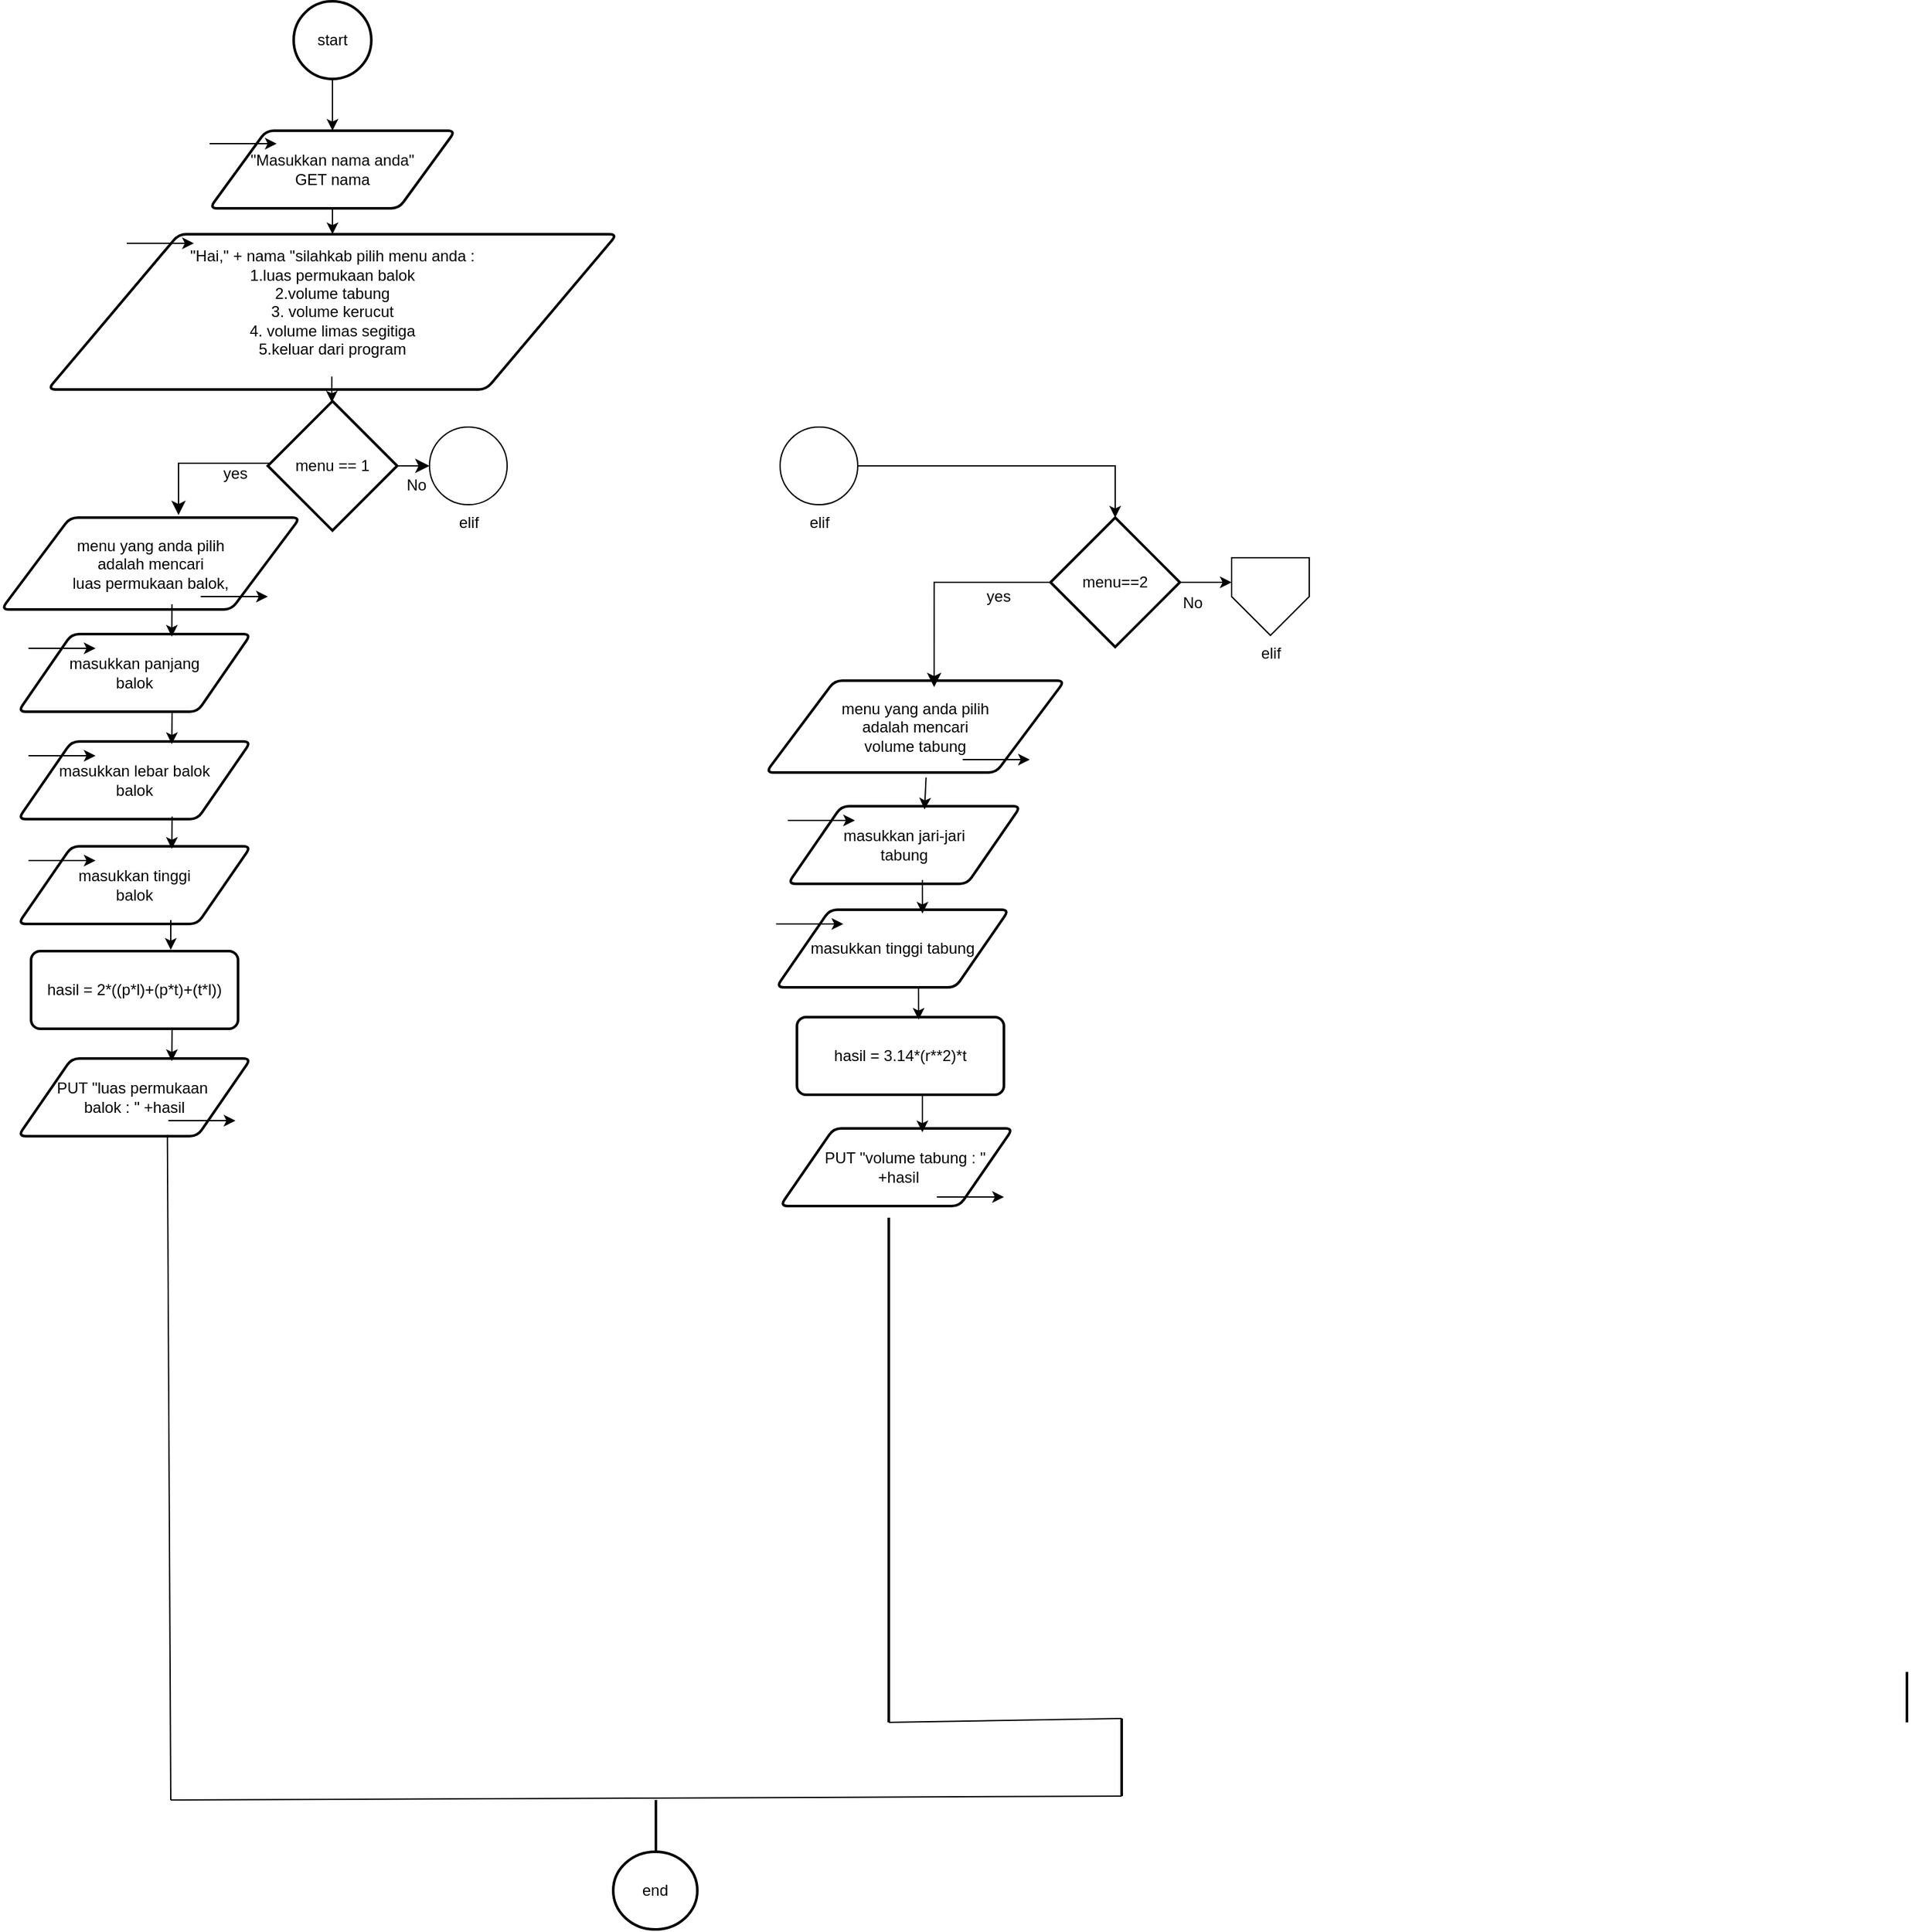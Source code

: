 <mxfile version="24.7.16" pages="2">
  <diagram name="Page-1" id="V1o6ivSNrm0LhrXJSfMZ">
    <mxGraphModel dx="2489" dy="1040" grid="1" gridSize="10" guides="1" tooltips="1" connect="1" arrows="1" fold="1" page="1" pageScale="1" pageWidth="850" pageHeight="1100" math="0" shadow="0">
      <root>
        <mxCell id="0" />
        <mxCell id="1" parent="0" />
        <mxCell id="NSz3_Lpbzj1N6M_dwc__-1" value="&quot;Masukkan nama anda&quot;&lt;div&gt;GET nama&lt;/div&gt;" style="shape=parallelogram;html=1;strokeWidth=2;perimeter=parallelogramPerimeter;whiteSpace=wrap;rounded=1;arcSize=12;size=0.23;" parent="1" vertex="1">
          <mxGeometry x="340" y="190" width="190" height="60" as="geometry" />
        </mxCell>
        <mxCell id="NSz3_Lpbzj1N6M_dwc__-3" value="start" style="strokeWidth=2;html=1;shape=mxgraph.flowchart.start_2;whiteSpace=wrap;" parent="1" vertex="1">
          <mxGeometry x="405" y="90" width="60" height="60" as="geometry" />
        </mxCell>
        <mxCell id="NSz3_Lpbzj1N6M_dwc__-5" value="" style="endArrow=classic;html=1;rounded=0;exitX=0.5;exitY=1;exitDx=0;exitDy=0;exitPerimeter=0;" parent="1" source="NSz3_Lpbzj1N6M_dwc__-3" target="NSz3_Lpbzj1N6M_dwc__-1" edge="1">
          <mxGeometry width="50" height="50" relative="1" as="geometry">
            <mxPoint x="360" y="260" as="sourcePoint" />
            <mxPoint x="410" y="210" as="targetPoint" />
          </mxGeometry>
        </mxCell>
        <mxCell id="NSz3_Lpbzj1N6M_dwc__-7" value="&quot;Hai,&quot; + nama &quot;silahkab pilih menu anda :&lt;div&gt;1.luas permukaan balok&lt;/div&gt;&lt;div&gt;2.volume tabung&lt;/div&gt;&lt;div&gt;3. volume kerucut&lt;/div&gt;&lt;div&gt;4. volume limas segitiga&lt;/div&gt;&lt;div&gt;5.keluar dari program&lt;br&gt;&lt;div&gt;&lt;br&gt;&lt;/div&gt;&lt;/div&gt;" style="shape=parallelogram;html=1;strokeWidth=2;perimeter=parallelogramPerimeter;whiteSpace=wrap;rounded=1;arcSize=12;size=0.23;" parent="1" vertex="1">
          <mxGeometry x="215" y="270" width="440" height="120" as="geometry" />
        </mxCell>
        <mxCell id="NSz3_Lpbzj1N6M_dwc__-8" value="" style="endArrow=classic;html=1;rounded=0;exitX=0.5;exitY=1;exitDx=0;exitDy=0;" parent="1" source="NSz3_Lpbzj1N6M_dwc__-1" target="NSz3_Lpbzj1N6M_dwc__-7" edge="1">
          <mxGeometry width="50" height="50" relative="1" as="geometry">
            <mxPoint x="460" y="260" as="sourcePoint" />
            <mxPoint x="510" y="210" as="targetPoint" />
          </mxGeometry>
        </mxCell>
        <mxCell id="NSz3_Lpbzj1N6M_dwc__-10" value="" style="endArrow=classic;html=1;rounded=0;" parent="1" edge="1">
          <mxGeometry width="50" height="50" relative="1" as="geometry">
            <mxPoint x="340" y="200" as="sourcePoint" />
            <mxPoint x="391.85" y="200" as="targetPoint" />
          </mxGeometry>
        </mxCell>
        <mxCell id="NSz3_Lpbzj1N6M_dwc__-11" value="" style="endArrow=classic;html=1;rounded=0;" parent="1" edge="1">
          <mxGeometry width="50" height="50" relative="1" as="geometry">
            <mxPoint x="434.5" y="380" as="sourcePoint" />
            <mxPoint x="434.5" y="400" as="targetPoint" />
          </mxGeometry>
        </mxCell>
        <mxCell id="NSz3_Lpbzj1N6M_dwc__-13" value="menu == 1" style="strokeWidth=2;html=1;shape=mxgraph.flowchart.decision;whiteSpace=wrap;" parent="1" vertex="1">
          <mxGeometry x="385" y="399" width="100" height="100" as="geometry" />
        </mxCell>
        <mxCell id="NSz3_Lpbzj1N6M_dwc__-14" value="" style="edgeStyle=segmentEdgeStyle;endArrow=classic;html=1;curved=0;rounded=0;endSize=8;startSize=8;" parent="1" edge="1">
          <mxGeometry width="50" height="50" relative="1" as="geometry">
            <mxPoint x="386" y="447" as="sourcePoint" />
            <mxPoint x="316" y="487" as="targetPoint" />
          </mxGeometry>
        </mxCell>
        <mxCell id="NSz3_Lpbzj1N6M_dwc__-16" value="" style="endArrow=classic;html=1;rounded=0;" parent="1" edge="1">
          <mxGeometry width="50" height="50" relative="1" as="geometry">
            <mxPoint x="276" y="277" as="sourcePoint" />
            <mxPoint x="327.85" y="277" as="targetPoint" />
          </mxGeometry>
        </mxCell>
        <mxCell id="NSz3_Lpbzj1N6M_dwc__-17" value="yes" style="text;strokeColor=none;align=center;fillColor=none;html=1;verticalAlign=middle;whiteSpace=wrap;rounded=0;" parent="1" vertex="1">
          <mxGeometry x="330" y="440" width="60" height="30" as="geometry" />
        </mxCell>
        <mxCell id="NSz3_Lpbzj1N6M_dwc__-18" value="menu yang anda pilih&lt;div&gt;&amp;nbsp;adalah mencari&amp;nbsp;&lt;/div&gt;&lt;div&gt;&lt;span style=&quot;background-color: initial;&quot;&gt;luas permukaan balok,&lt;/span&gt;&lt;/div&gt;" style="shape=parallelogram;html=1;strokeWidth=2;perimeter=parallelogramPerimeter;whiteSpace=wrap;rounded=1;arcSize=12;size=0.23;" parent="1" vertex="1">
          <mxGeometry x="179" y="489" width="231" height="71" as="geometry" />
        </mxCell>
        <mxCell id="NSz3_Lpbzj1N6M_dwc__-19" value="" style="endArrow=classic;html=1;rounded=0;" parent="1" edge="1">
          <mxGeometry width="50" height="50" relative="1" as="geometry">
            <mxPoint x="333.15" y="550" as="sourcePoint" />
            <mxPoint x="385" y="550" as="targetPoint" />
          </mxGeometry>
        </mxCell>
        <mxCell id="NSz3_Lpbzj1N6M_dwc__-22" value="masukkan panjang&lt;div&gt;balok&lt;/div&gt;" style="shape=parallelogram;html=1;strokeWidth=2;perimeter=parallelogramPerimeter;whiteSpace=wrap;rounded=1;arcSize=12;size=0.23;" parent="1" vertex="1">
          <mxGeometry x="192" y="579" width="180" height="60" as="geometry" />
        </mxCell>
        <mxCell id="NSz3_Lpbzj1N6M_dwc__-23" value="" style="endArrow=classic;html=1;rounded=0;entryX=0.66;entryY=0.033;entryDx=0;entryDy=0;entryPerimeter=0;exitX=0.571;exitY=0.944;exitDx=0;exitDy=0;exitPerimeter=0;" parent="1" source="NSz3_Lpbzj1N6M_dwc__-18" target="NSz3_Lpbzj1N6M_dwc__-22" edge="1">
          <mxGeometry width="50" height="50" relative="1" as="geometry">
            <mxPoint x="310" y="560" as="sourcePoint" />
            <mxPoint x="360" y="510" as="targetPoint" />
          </mxGeometry>
        </mxCell>
        <mxCell id="NSz3_Lpbzj1N6M_dwc__-24" value="" style="endArrow=classic;html=1;rounded=0;" parent="1" edge="1">
          <mxGeometry width="50" height="50" relative="1" as="geometry">
            <mxPoint x="200.0" y="590" as="sourcePoint" />
            <mxPoint x="251.85" y="590" as="targetPoint" />
          </mxGeometry>
        </mxCell>
        <mxCell id="NSz3_Lpbzj1N6M_dwc__-25" value="masukkan lebar balok&lt;div&gt;balok&lt;/div&gt;" style="shape=parallelogram;html=1;strokeWidth=2;perimeter=parallelogramPerimeter;whiteSpace=wrap;rounded=1;arcSize=12;size=0.23;" parent="1" vertex="1">
          <mxGeometry x="192" y="662" width="180" height="60" as="geometry" />
        </mxCell>
        <mxCell id="NSz3_Lpbzj1N6M_dwc__-26" value="" style="endArrow=classic;html=1;rounded=0;entryX=0.66;entryY=0.033;entryDx=0;entryDy=0;entryPerimeter=0;exitX=0.571;exitY=0.944;exitDx=0;exitDy=0;exitPerimeter=0;" parent="1" target="NSz3_Lpbzj1N6M_dwc__-25" edge="1">
          <mxGeometry width="50" height="50" relative="1" as="geometry">
            <mxPoint x="311" y="639" as="sourcePoint" />
            <mxPoint x="360" y="593" as="targetPoint" />
          </mxGeometry>
        </mxCell>
        <mxCell id="NSz3_Lpbzj1N6M_dwc__-27" value="" style="endArrow=classic;html=1;rounded=0;" parent="1" edge="1">
          <mxGeometry width="50" height="50" relative="1" as="geometry">
            <mxPoint x="200.0" y="673" as="sourcePoint" />
            <mxPoint x="251.85" y="673" as="targetPoint" />
          </mxGeometry>
        </mxCell>
        <mxCell id="NSz3_Lpbzj1N6M_dwc__-28" value="masukkan tinggi&lt;div&gt;balok&lt;/div&gt;" style="shape=parallelogram;html=1;strokeWidth=2;perimeter=parallelogramPerimeter;whiteSpace=wrap;rounded=1;arcSize=12;size=0.23;" parent="1" vertex="1">
          <mxGeometry x="192" y="743" width="180" height="60" as="geometry" />
        </mxCell>
        <mxCell id="NSz3_Lpbzj1N6M_dwc__-29" value="" style="endArrow=classic;html=1;rounded=0;entryX=0.66;entryY=0.033;entryDx=0;entryDy=0;entryPerimeter=0;exitX=0.571;exitY=0.944;exitDx=0;exitDy=0;exitPerimeter=0;" parent="1" target="NSz3_Lpbzj1N6M_dwc__-28" edge="1">
          <mxGeometry width="50" height="50" relative="1" as="geometry">
            <mxPoint x="311" y="720" as="sourcePoint" />
            <mxPoint x="360" y="674" as="targetPoint" />
          </mxGeometry>
        </mxCell>
        <mxCell id="NSz3_Lpbzj1N6M_dwc__-30" value="" style="endArrow=classic;html=1;rounded=0;" parent="1" edge="1">
          <mxGeometry width="50" height="50" relative="1" as="geometry">
            <mxPoint x="200.0" y="754" as="sourcePoint" />
            <mxPoint x="251.85" y="754" as="targetPoint" />
          </mxGeometry>
        </mxCell>
        <mxCell id="NSz3_Lpbzj1N6M_dwc__-31" value="hasil = 2*((p*l)+(p*t)+(t*l))" style="rounded=1;whiteSpace=wrap;html=1;absoluteArcSize=1;arcSize=14;strokeWidth=2;" parent="1" vertex="1">
          <mxGeometry x="202" y="824" width="160" height="60" as="geometry" />
        </mxCell>
        <mxCell id="NSz3_Lpbzj1N6M_dwc__-32" value="" style="endArrow=classic;html=1;rounded=0;entryX=0.66;entryY=0.033;entryDx=0;entryDy=0;entryPerimeter=0;" parent="1" edge="1">
          <mxGeometry width="50" height="50" relative="1" as="geometry">
            <mxPoint x="310" y="800" as="sourcePoint" />
            <mxPoint x="310" y="823" as="targetPoint" />
          </mxGeometry>
        </mxCell>
        <mxCell id="NSz3_Lpbzj1N6M_dwc__-34" value="PUT &quot;luas permukaan&amp;nbsp;&lt;div&gt;balok : &quot; +hasil&lt;/div&gt;" style="shape=parallelogram;html=1;strokeWidth=2;perimeter=parallelogramPerimeter;whiteSpace=wrap;rounded=1;arcSize=12;size=0.23;" parent="1" vertex="1">
          <mxGeometry x="192" y="907" width="180" height="60" as="geometry" />
        </mxCell>
        <mxCell id="NSz3_Lpbzj1N6M_dwc__-35" value="" style="endArrow=classic;html=1;rounded=0;entryX=0.66;entryY=0.033;entryDx=0;entryDy=0;entryPerimeter=0;exitX=0.571;exitY=0.944;exitDx=0;exitDy=0;exitPerimeter=0;" parent="1" target="NSz3_Lpbzj1N6M_dwc__-34" edge="1">
          <mxGeometry width="50" height="50" relative="1" as="geometry">
            <mxPoint x="311" y="884" as="sourcePoint" />
            <mxPoint x="360" y="838" as="targetPoint" />
          </mxGeometry>
        </mxCell>
        <mxCell id="NSz3_Lpbzj1N6M_dwc__-36" value="" style="endArrow=classic;html=1;rounded=0;" parent="1" edge="1">
          <mxGeometry width="50" height="50" relative="1" as="geometry">
            <mxPoint x="308.15" y="955" as="sourcePoint" />
            <mxPoint x="360" y="955" as="targetPoint" />
          </mxGeometry>
        </mxCell>
        <mxCell id="NSz3_Lpbzj1N6M_dwc__-39" value="" style="edgeStyle=segmentEdgeStyle;endArrow=classic;html=1;curved=0;rounded=0;endSize=8;startSize=8;exitX=1;exitY=0.5;exitDx=0;exitDy=0;exitPerimeter=0;" parent="1" source="NSz3_Lpbzj1N6M_dwc__-13" target="NSz3_Lpbzj1N6M_dwc__-38" edge="1">
          <mxGeometry width="50" height="50" relative="1" as="geometry">
            <mxPoint x="485" y="449" as="sourcePoint" />
            <mxPoint x="710" y="520" as="targetPoint" />
          </mxGeometry>
        </mxCell>
        <mxCell id="NSz3_Lpbzj1N6M_dwc__-38" value="elif" style="verticalLabelPosition=bottom;verticalAlign=top;html=1;shape=mxgraph.flowchart.on-page_reference;" parent="1" vertex="1">
          <mxGeometry x="510" y="419" width="60" height="60" as="geometry" />
        </mxCell>
        <mxCell id="NSz3_Lpbzj1N6M_dwc__-43" style="edgeStyle=orthogonalEdgeStyle;rounded=0;orthogonalLoop=1;jettySize=auto;html=1;exitX=1;exitY=0.5;exitDx=0;exitDy=0;exitPerimeter=0;" parent="1" source="NSz3_Lpbzj1N6M_dwc__-40" target="NSz3_Lpbzj1N6M_dwc__-44" edge="1">
          <mxGeometry relative="1" as="geometry">
            <mxPoint x="889" y="489" as="targetPoint" />
            <mxPoint x="841" y="448" as="sourcePoint" />
          </mxGeometry>
        </mxCell>
        <mxCell id="NSz3_Lpbzj1N6M_dwc__-40" value="elif" style="verticalLabelPosition=bottom;verticalAlign=top;html=1;shape=mxgraph.flowchart.on-page_reference;" parent="1" vertex="1">
          <mxGeometry x="781" y="419" width="60" height="60" as="geometry" />
        </mxCell>
        <mxCell id="NSz3_Lpbzj1N6M_dwc__-44" value="menu==2" style="strokeWidth=2;html=1;shape=mxgraph.flowchart.decision;whiteSpace=wrap;" parent="1" vertex="1">
          <mxGeometry x="990" y="489" width="100" height="100" as="geometry" />
        </mxCell>
        <mxCell id="NSz3_Lpbzj1N6M_dwc__-45" value="masukkan jari-jari&lt;div&gt;tabung&lt;/div&gt;" style="shape=parallelogram;html=1;strokeWidth=2;perimeter=parallelogramPerimeter;whiteSpace=wrap;rounded=1;arcSize=12;size=0.23;" parent="1" vertex="1">
          <mxGeometry x="787" y="712" width="180" height="60" as="geometry" />
        </mxCell>
        <mxCell id="NSz3_Lpbzj1N6M_dwc__-46" value="" style="endArrow=classic;html=1;rounded=0;exitX=0.536;exitY=1.054;exitDx=0;exitDy=0;exitPerimeter=0;entryX=0.587;entryY=0.042;entryDx=0;entryDy=0;entryPerimeter=0;" parent="1" source="NSz3_Lpbzj1N6M_dwc__-56" target="NSz3_Lpbzj1N6M_dwc__-45" edge="1">
          <mxGeometry width="50" height="50" relative="1" as="geometry">
            <mxPoint x="716.03" y="684.02" as="sourcePoint" />
            <mxPoint x="880" y="712" as="targetPoint" />
            <Array as="points" />
          </mxGeometry>
        </mxCell>
        <mxCell id="NSz3_Lpbzj1N6M_dwc__-47" value="" style="endArrow=classic;html=1;rounded=0;" parent="1" edge="1">
          <mxGeometry width="50" height="50" relative="1" as="geometry">
            <mxPoint x="787" y="723" as="sourcePoint" />
            <mxPoint x="838.85" y="723" as="targetPoint" />
          </mxGeometry>
        </mxCell>
        <mxCell id="NSz3_Lpbzj1N6M_dwc__-48" value="masukkan tinggi tabung" style="shape=parallelogram;html=1;strokeWidth=2;perimeter=parallelogramPerimeter;whiteSpace=wrap;rounded=1;arcSize=12;size=0.23;" parent="1" vertex="1">
          <mxGeometry x="778" y="792" width="180" height="60" as="geometry" />
        </mxCell>
        <mxCell id="NSz3_Lpbzj1N6M_dwc__-49" value="" style="endArrow=classic;html=1;rounded=0;exitX=0.571;exitY=0.944;exitDx=0;exitDy=0;exitPerimeter=0;entryX=0.628;entryY=0.05;entryDx=0;entryDy=0;entryPerimeter=0;" parent="1" target="NSz3_Lpbzj1N6M_dwc__-48" edge="1">
          <mxGeometry width="50" height="50" relative="1" as="geometry">
            <mxPoint x="891" y="769" as="sourcePoint" />
            <mxPoint x="882.755" y="792" as="targetPoint" />
          </mxGeometry>
        </mxCell>
        <mxCell id="NSz3_Lpbzj1N6M_dwc__-50" value="" style="endArrow=classic;html=1;rounded=0;" parent="1" edge="1">
          <mxGeometry width="50" height="50" relative="1" as="geometry">
            <mxPoint x="778" y="803" as="sourcePoint" />
            <mxPoint x="829.85" y="803" as="targetPoint" />
          </mxGeometry>
        </mxCell>
        <mxCell id="NSz3_Lpbzj1N6M_dwc__-51" value="hasil = 3.14*(r**2)*t" style="rounded=1;whiteSpace=wrap;html=1;absoluteArcSize=1;arcSize=14;strokeWidth=2;" parent="1" vertex="1">
          <mxGeometry x="794" y="875" width="160" height="60" as="geometry" />
        </mxCell>
        <mxCell id="NSz3_Lpbzj1N6M_dwc__-52" value="" style="endArrow=classic;html=1;rounded=0;entryX=0.588;entryY=0.033;entryDx=0;entryDy=0;entryPerimeter=0;" parent="1" target="NSz3_Lpbzj1N6M_dwc__-51" edge="1">
          <mxGeometry width="50" height="50" relative="1" as="geometry">
            <mxPoint x="888" y="852" as="sourcePoint" />
            <mxPoint x="888" y="875" as="targetPoint" />
          </mxGeometry>
        </mxCell>
        <mxCell id="NSz3_Lpbzj1N6M_dwc__-53" value="&amp;nbsp; &amp;nbsp; PUT &quot;volume tabung&lt;span style=&quot;background-color: initial;&quot;&gt;&amp;nbsp;: &quot;&lt;/span&gt;&lt;div&gt;&lt;span style=&quot;background-color: initial;&quot;&gt;&amp;nbsp;+hasil&lt;/span&gt;&lt;/div&gt;" style="shape=parallelogram;html=1;strokeWidth=2;perimeter=parallelogramPerimeter;whiteSpace=wrap;rounded=1;arcSize=12;size=0.23;" parent="1" vertex="1">
          <mxGeometry x="781" y="961" width="180" height="60" as="geometry" />
        </mxCell>
        <mxCell id="NSz3_Lpbzj1N6M_dwc__-54" value="" style="endArrow=classic;html=1;rounded=0;entryX=0.611;entryY=0.05;entryDx=0;entryDy=0;entryPerimeter=0;exitX=0.571;exitY=0.944;exitDx=0;exitDy=0;exitPerimeter=0;" parent="1" target="NSz3_Lpbzj1N6M_dwc__-53" edge="1">
          <mxGeometry width="50" height="50" relative="1" as="geometry">
            <mxPoint x="891" y="936" as="sourcePoint" />
            <mxPoint x="888.92" y="962.98" as="targetPoint" />
          </mxGeometry>
        </mxCell>
        <mxCell id="NSz3_Lpbzj1N6M_dwc__-55" value="" style="endArrow=classic;html=1;rounded=0;" parent="1" edge="1">
          <mxGeometry width="50" height="50" relative="1" as="geometry">
            <mxPoint x="902.15" y="1014" as="sourcePoint" />
            <mxPoint x="954" y="1014" as="targetPoint" />
          </mxGeometry>
        </mxCell>
        <mxCell id="NSz3_Lpbzj1N6M_dwc__-56" value="menu yang anda pilih&lt;div&gt;&amp;nbsp;adalah mencari&amp;nbsp;&lt;/div&gt;&lt;div&gt;volume tabung&lt;/div&gt;" style="shape=parallelogram;html=1;strokeWidth=2;perimeter=parallelogramPerimeter;whiteSpace=wrap;rounded=1;arcSize=12;size=0.23;" parent="1" vertex="1">
          <mxGeometry x="770" y="615" width="231" height="71" as="geometry" />
        </mxCell>
        <mxCell id="NSz3_Lpbzj1N6M_dwc__-57" value="" style="endArrow=classic;html=1;rounded=0;" parent="1" edge="1">
          <mxGeometry width="50" height="50" relative="1" as="geometry">
            <mxPoint x="922.15" y="676" as="sourcePoint" />
            <mxPoint x="974" y="676" as="targetPoint" />
          </mxGeometry>
        </mxCell>
        <mxCell id="NSz3_Lpbzj1N6M_dwc__-66" value="" style="edgeStyle=segmentEdgeStyle;endArrow=classic;html=1;curved=0;rounded=0;endSize=8;startSize=8;exitX=0;exitY=0.5;exitDx=0;exitDy=0;exitPerimeter=0;entryX=0.563;entryY=0.07;entryDx=0;entryDy=0;entryPerimeter=0;" parent="1" source="NSz3_Lpbzj1N6M_dwc__-44" target="NSz3_Lpbzj1N6M_dwc__-56" edge="1">
          <mxGeometry width="50" height="50" relative="1" as="geometry">
            <mxPoint x="1090" y="670" as="sourcePoint" />
            <mxPoint x="1140" y="620" as="targetPoint" />
          </mxGeometry>
        </mxCell>
        <mxCell id="NSz3_Lpbzj1N6M_dwc__-68" value="" style="endArrow=classic;html=1;rounded=0;exitX=1;exitY=0.5;exitDx=0;exitDy=0;exitPerimeter=0;" parent="1" source="NSz3_Lpbzj1N6M_dwc__-44" edge="1">
          <mxGeometry width="50" height="50" relative="1" as="geometry">
            <mxPoint x="1380" y="710" as="sourcePoint" />
            <mxPoint x="1130" y="539" as="targetPoint" />
          </mxGeometry>
        </mxCell>
        <mxCell id="NSz3_Lpbzj1N6M_dwc__-69" value="elif" style="verticalLabelPosition=bottom;verticalAlign=top;html=1;shape=offPageConnector;rounded=0;size=0.5;" parent="1" vertex="1">
          <mxGeometry x="1130" y="520" width="60" height="60" as="geometry" />
        </mxCell>
        <mxCell id="NSz3_Lpbzj1N6M_dwc__-130" value="" style="line;strokeWidth=2;direction=south;html=1;" parent="1" vertex="1">
          <mxGeometry x="860" y="1030" width="10" height="390" as="geometry" />
        </mxCell>
        <mxCell id="NSz3_Lpbzj1N6M_dwc__-141" value="" style="line;strokeWidth=2;direction=south;html=1;" parent="1" vertex="1">
          <mxGeometry x="1647" y="1381" width="10" height="39" as="geometry" />
        </mxCell>
        <mxCell id="NSz3_Lpbzj1N6M_dwc__-142" value="" style="line;strokeWidth=2;direction=south;html=1;" parent="1" vertex="1">
          <mxGeometry x="1040" y="1417" width="10" height="60" as="geometry" />
        </mxCell>
        <mxCell id="NSz3_Lpbzj1N6M_dwc__-143" value="" style="line;strokeWidth=2;direction=south;html=1;" parent="1" vertex="1">
          <mxGeometry x="680" y="1480" width="10" height="40" as="geometry" />
        </mxCell>
        <mxCell id="NSz3_Lpbzj1N6M_dwc__-144" value="end" style="strokeWidth=2;html=1;shape=mxgraph.flowchart.start_2;whiteSpace=wrap;" parent="1" vertex="1">
          <mxGeometry x="652" y="1520" width="65" height="60" as="geometry" />
        </mxCell>
        <mxCell id="NSz3_Lpbzj1N6M_dwc__-145" value="yes" style="text;strokeColor=none;align=center;fillColor=none;html=1;verticalAlign=middle;whiteSpace=wrap;rounded=0;" parent="1" vertex="1">
          <mxGeometry x="920" y="535" width="60" height="30" as="geometry" />
        </mxCell>
        <mxCell id="NSz3_Lpbzj1N6M_dwc__-148" value="No" style="text;strokeColor=none;align=center;fillColor=none;html=1;verticalAlign=middle;whiteSpace=wrap;rounded=0;" parent="1" vertex="1">
          <mxGeometry x="470" y="449" width="60" height="30" as="geometry" />
        </mxCell>
        <mxCell id="NSz3_Lpbzj1N6M_dwc__-149" value="No" style="text;strokeColor=none;align=center;fillColor=none;html=1;verticalAlign=middle;whiteSpace=wrap;rounded=0;" parent="1" vertex="1">
          <mxGeometry x="1070" y="540" width="60" height="30" as="geometry" />
        </mxCell>
        <mxCell id="niYE2TT3nF3RAkr_ISv0-6" value="" style="endArrow=none;html=1;rounded=0;exitX=1;exitY=0.5;exitDx=0;exitDy=0;exitPerimeter=0;entryX=0;entryY=0.5;entryDx=0;entryDy=0;entryPerimeter=0;" parent="1" source="NSz3_Lpbzj1N6M_dwc__-130" target="NSz3_Lpbzj1N6M_dwc__-142" edge="1">
          <mxGeometry width="50" height="50" relative="1" as="geometry">
            <mxPoint x="1280" y="1110" as="sourcePoint" />
            <mxPoint x="1330" y="1060" as="targetPoint" />
          </mxGeometry>
        </mxCell>
        <mxCell id="niYE2TT3nF3RAkr_ISv0-8" value="" style="endArrow=none;html=1;rounded=0;exitX=1;exitY=0.5;exitDx=0;exitDy=0;exitPerimeter=0;" parent="1" source="NSz3_Lpbzj1N6M_dwc__-142" edge="1">
          <mxGeometry width="50" height="50" relative="1" as="geometry">
            <mxPoint x="1050" y="1430" as="sourcePoint" />
            <mxPoint x="310" y="1480" as="targetPoint" />
          </mxGeometry>
        </mxCell>
        <mxCell id="niYE2TT3nF3RAkr_ISv0-9" value="" style="endArrow=none;html=1;rounded=0;entryX=0.641;entryY=0.982;entryDx=0;entryDy=0;entryPerimeter=0;" parent="1" target="NSz3_Lpbzj1N6M_dwc__-34" edge="1">
          <mxGeometry width="50" height="50" relative="1" as="geometry">
            <mxPoint x="310" y="1480" as="sourcePoint" />
            <mxPoint x="540" y="1050" as="targetPoint" />
          </mxGeometry>
        </mxCell>
      </root>
    </mxGraphModel>
  </diagram>
  <diagram id="pXTeDZqzEND_onkLZmkq" name="Page-2">
    <mxGraphModel dx="468" dy="551" grid="1" gridSize="10" guides="1" tooltips="1" connect="1" arrows="1" fold="1" page="1" pageScale="1" pageWidth="850" pageHeight="1100" math="0" shadow="0">
      <root>
        <mxCell id="0" />
        <mxCell id="1" parent="0" />
        <mxCell id="pQoryoQElg6WMq6GpU0h-1" value="elif" style="verticalLabelPosition=bottom;verticalAlign=top;html=1;shape=offPageConnector;rounded=0;size=0.5;" vertex="1" parent="1">
          <mxGeometry x="1250" y="519" width="60" height="60" as="geometry" />
        </mxCell>
        <mxCell id="pQoryoQElg6WMq6GpU0h-2" value="" style="edgeStyle=segmentEdgeStyle;endArrow=classic;html=1;curved=0;rounded=0;endSize=8;startSize=8;exitX=1;exitY=0.25;exitDx=0;exitDy=0;" edge="1" parent="1" source="pQoryoQElg6WMq6GpU0h-1">
          <mxGeometry width="50" height="50" relative="1" as="geometry">
            <mxPoint x="1390" y="600" as="sourcePoint" />
            <mxPoint x="1480" y="600" as="targetPoint" />
          </mxGeometry>
        </mxCell>
        <mxCell id="pQoryoQElg6WMq6GpU0h-3" value="menu==3" style="strokeWidth=2;html=1;shape=mxgraph.flowchart.decision;whiteSpace=wrap;" vertex="1" parent="1">
          <mxGeometry x="1430" y="600.5" width="100" height="100" as="geometry" />
        </mxCell>
        <mxCell id="pQoryoQElg6WMq6GpU0h-4" value="menu yang anda pilih&lt;div&gt;&amp;nbsp;adalah mencari&amp;nbsp;&lt;/div&gt;&lt;div&gt;volume kerucut&lt;/div&gt;" style="shape=parallelogram;html=1;strokeWidth=2;perimeter=parallelogramPerimeter;whiteSpace=wrap;rounded=1;arcSize=12;size=0.23;" vertex="1" parent="1">
          <mxGeometry x="1220" y="736.5" width="231" height="71" as="geometry" />
        </mxCell>
        <mxCell id="pQoryoQElg6WMq6GpU0h-5" value="" style="endArrow=classic;html=1;rounded=0;" edge="1" parent="1">
          <mxGeometry width="50" height="50" relative="1" as="geometry">
            <mxPoint x="1379" y="796.57" as="sourcePoint" />
            <mxPoint x="1430.85" y="796.57" as="targetPoint" />
          </mxGeometry>
        </mxCell>
        <mxCell id="pQoryoQElg6WMq6GpU0h-6" value="" style="edgeStyle=segmentEdgeStyle;endArrow=classic;html=1;curved=0;rounded=0;endSize=8;startSize=8;exitX=0;exitY=0.5;exitDx=0;exitDy=0;exitPerimeter=0;entryX=0.563;entryY=0.07;entryDx=0;entryDy=0;entryPerimeter=0;" edge="1" parent="1">
          <mxGeometry width="50" height="50" relative="1" as="geometry">
            <mxPoint x="1430" y="651.5" as="sourcePoint" />
            <mxPoint x="1340" y="732.5" as="targetPoint" />
          </mxGeometry>
        </mxCell>
        <mxCell id="pQoryoQElg6WMq6GpU0h-7" value="Text" style="edgeLabel;html=1;align=center;verticalAlign=middle;resizable=0;points=[];" vertex="1" connectable="0" parent="pQoryoQElg6WMq6GpU0h-6">
          <mxGeometry x="0.022" y="-2" relative="1" as="geometry">
            <mxPoint as="offset" />
          </mxGeometry>
        </mxCell>
        <mxCell id="pQoryoQElg6WMq6GpU0h-8" value="masukkan jari-jari&lt;div&gt;kerucut&lt;/div&gt;" style="shape=parallelogram;html=1;strokeWidth=2;perimeter=parallelogramPerimeter;whiteSpace=wrap;rounded=1;arcSize=12;size=0.23;" vertex="1" parent="1">
          <mxGeometry x="1230" y="829.5" width="180" height="60" as="geometry" />
        </mxCell>
        <mxCell id="pQoryoQElg6WMq6GpU0h-9" value="" style="endArrow=classic;html=1;rounded=0;exitX=0.536;exitY=1.054;exitDx=0;exitDy=0;exitPerimeter=0;entryX=0.587;entryY=0.042;entryDx=0;entryDy=0;entryPerimeter=0;" edge="1" parent="1" target="pQoryoQElg6WMq6GpU0h-8">
          <mxGeometry width="50" height="50" relative="1" as="geometry">
            <mxPoint x="1337" y="807.5" as="sourcePoint" />
            <mxPoint x="1323" y="829.5" as="targetPoint" />
            <Array as="points" />
          </mxGeometry>
        </mxCell>
        <mxCell id="pQoryoQElg6WMq6GpU0h-10" value="masukkan tinggi&lt;div&gt;kerucut&lt;/div&gt;" style="shape=parallelogram;html=1;strokeWidth=2;perimeter=parallelogramPerimeter;whiteSpace=wrap;rounded=1;arcSize=12;size=0.23;" vertex="1" parent="1">
          <mxGeometry x="1230" y="911.5" width="180" height="60" as="geometry" />
        </mxCell>
        <mxCell id="pQoryoQElg6WMq6GpU0h-11" value="" style="endArrow=classic;html=1;rounded=0;exitX=0.536;exitY=1.054;exitDx=0;exitDy=0;exitPerimeter=0;entryX=0.587;entryY=0.042;entryDx=0;entryDy=0;entryPerimeter=0;" edge="1" parent="1" target="pQoryoQElg6WMq6GpU0h-10">
          <mxGeometry width="50" height="50" relative="1" as="geometry">
            <mxPoint x="1337" y="889.5" as="sourcePoint" />
            <mxPoint x="1323" y="911.5" as="targetPoint" />
            <Array as="points" />
          </mxGeometry>
        </mxCell>
        <mxCell id="pQoryoQElg6WMq6GpU0h-12" value="" style="endArrow=classic;html=1;rounded=0;" edge="1" parent="1">
          <mxGeometry width="50" height="50" relative="1" as="geometry">
            <mxPoint x="1230" y="922.5" as="sourcePoint" />
            <mxPoint x="1281.85" y="922.5" as="targetPoint" />
          </mxGeometry>
        </mxCell>
        <mxCell id="pQoryoQElg6WMq6GpU0h-13" value="hasil = 1/3*3.14*(r**2)*t" style="rounded=1;whiteSpace=wrap;html=1;absoluteArcSize=1;arcSize=14;strokeWidth=2;" vertex="1" parent="1">
          <mxGeometry x="1240" y="994.5" width="160" height="60" as="geometry" />
        </mxCell>
        <mxCell id="pQoryoQElg6WMq6GpU0h-14" value="" style="endArrow=classic;html=1;rounded=0;entryX=0.588;entryY=0.033;entryDx=0;entryDy=0;entryPerimeter=0;" edge="1" parent="1" target="pQoryoQElg6WMq6GpU0h-13">
          <mxGeometry width="50" height="50" relative="1" as="geometry">
            <mxPoint x="1334" y="971.5" as="sourcePoint" />
            <mxPoint x="1334" y="994.5" as="targetPoint" />
          </mxGeometry>
        </mxCell>
        <mxCell id="pQoryoQElg6WMq6GpU0h-15" value="&amp;nbsp; &amp;nbsp; PUT &quot;volume kerucut&lt;span style=&quot;background-color: initial;&quot;&gt;&amp;nbsp;: &quot;&lt;/span&gt;&lt;div&gt;&lt;span style=&quot;background-color: initial;&quot;&gt;&amp;nbsp;+hasil&lt;/span&gt;&lt;/div&gt;" style="shape=parallelogram;html=1;strokeWidth=2;perimeter=parallelogramPerimeter;whiteSpace=wrap;rounded=1;arcSize=12;size=0.23;" vertex="1" parent="1">
          <mxGeometry x="1220" y="1079.5" width="180" height="60" as="geometry" />
        </mxCell>
        <mxCell id="pQoryoQElg6WMq6GpU0h-16" value="" style="endArrow=classic;html=1;rounded=0;entryX=0.611;entryY=0.05;entryDx=0;entryDy=0;entryPerimeter=0;exitX=0.571;exitY=0.944;exitDx=0;exitDy=0;exitPerimeter=0;" edge="1" parent="1" target="pQoryoQElg6WMq6GpU0h-15">
          <mxGeometry width="50" height="50" relative="1" as="geometry">
            <mxPoint x="1330" y="1054.5" as="sourcePoint" />
            <mxPoint x="1327.92" y="1081.48" as="targetPoint" />
          </mxGeometry>
        </mxCell>
        <mxCell id="pQoryoQElg6WMq6GpU0h-17" value="" style="endArrow=classic;html=1;rounded=0;" edge="1" parent="1">
          <mxGeometry width="50" height="50" relative="1" as="geometry">
            <mxPoint x="1341.15" y="1132.5" as="sourcePoint" />
            <mxPoint x="1393" y="1132.5" as="targetPoint" />
          </mxGeometry>
        </mxCell>
        <mxCell id="pQoryoQElg6WMq6GpU0h-18" value="" style="edgeStyle=segmentEdgeStyle;endArrow=classic;html=1;curved=0;rounded=0;endSize=8;startSize=8;exitX=1;exitY=0.5;exitDx=0;exitDy=0;exitPerimeter=0;" edge="1" parent="1" target="pQoryoQElg6WMq6GpU0h-19">
          <mxGeometry width="50" height="50" relative="1" as="geometry">
            <mxPoint x="1530" y="650.5" as="sourcePoint" />
            <mxPoint x="1755" y="721.5" as="targetPoint" />
          </mxGeometry>
        </mxCell>
        <mxCell id="pQoryoQElg6WMq6GpU0h-19" value="elif" style="verticalLabelPosition=bottom;verticalAlign=top;html=1;shape=mxgraph.flowchart.on-page_reference;" vertex="1" parent="1">
          <mxGeometry x="1555" y="620.5" width="60" height="60" as="geometry" />
        </mxCell>
        <mxCell id="pQoryoQElg6WMq6GpU0h-20" value="yes" style="text;strokeColor=none;align=center;fillColor=none;html=1;verticalAlign=middle;whiteSpace=wrap;rounded=0;" vertex="1" parent="1">
          <mxGeometry x="1370" y="650.5" width="60" height="30" as="geometry" />
        </mxCell>
        <mxCell id="RYfrSd6D42YvP7GCLhdn-1" style="edgeStyle=orthogonalEdgeStyle;rounded=0;orthogonalLoop=1;jettySize=auto;html=1;exitX=1;exitY=0.5;exitDx=0;exitDy=0;exitPerimeter=0;" edge="1" parent="1" source="RYfrSd6D42YvP7GCLhdn-2" target="RYfrSd6D42YvP7GCLhdn-3">
          <mxGeometry relative="1" as="geometry">
            <mxPoint x="1809" y="690.5" as="targetPoint" />
            <mxPoint x="1761" y="649.5" as="sourcePoint" />
          </mxGeometry>
        </mxCell>
        <mxCell id="RYfrSd6D42YvP7GCLhdn-2" value="elif" style="verticalLabelPosition=bottom;verticalAlign=top;html=1;shape=mxgraph.flowchart.on-page_reference;" vertex="1" parent="1">
          <mxGeometry x="1701" y="620.5" width="60" height="60" as="geometry" />
        </mxCell>
        <mxCell id="RYfrSd6D42YvP7GCLhdn-3" value="menu==4" style="strokeWidth=2;html=1;shape=mxgraph.flowchart.decision;whiteSpace=wrap;" vertex="1" parent="1">
          <mxGeometry x="1910" y="690.5" width="100" height="100" as="geometry" />
        </mxCell>
        <mxCell id="RYfrSd6D42YvP7GCLhdn-4" value="masukkan panjang alas&lt;div&gt;segitiga&lt;/div&gt;" style="shape=parallelogram;html=1;strokeWidth=2;perimeter=parallelogramPerimeter;whiteSpace=wrap;rounded=1;arcSize=12;size=0.23;" vertex="1" parent="1">
          <mxGeometry x="1715.5" y="913.5" width="180" height="60" as="geometry" />
        </mxCell>
        <mxCell id="RYfrSd6D42YvP7GCLhdn-5" value="masukkan tinggi segitiga" style="shape=parallelogram;html=1;strokeWidth=2;perimeter=parallelogramPerimeter;whiteSpace=wrap;rounded=1;arcSize=12;size=0.23;" vertex="1" parent="1">
          <mxGeometry x="1698" y="993.5" width="180" height="60" as="geometry" />
        </mxCell>
        <mxCell id="RYfrSd6D42YvP7GCLhdn-6" value="" style="endArrow=classic;html=1;rounded=0;exitX=0.571;exitY=0.944;exitDx=0;exitDy=0;exitPerimeter=0;entryX=0.628;entryY=0.05;entryDx=0;entryDy=0;entryPerimeter=0;" edge="1" parent="1" target="RYfrSd6D42YvP7GCLhdn-5">
          <mxGeometry width="50" height="50" relative="1" as="geometry">
            <mxPoint x="1811" y="970.5" as="sourcePoint" />
            <mxPoint x="1802.755" y="993.5" as="targetPoint" />
          </mxGeometry>
        </mxCell>
        <mxCell id="RYfrSd6D42YvP7GCLhdn-7" value="" style="endArrow=classic;html=1;rounded=0;" edge="1" parent="1">
          <mxGeometry width="50" height="50" relative="1" as="geometry">
            <mxPoint x="1808" y="1122.5" as="sourcePoint" />
            <mxPoint x="1808" y="1147" as="targetPoint" />
          </mxGeometry>
        </mxCell>
        <mxCell id="RYfrSd6D42YvP7GCLhdn-8" value="&amp;nbsp; &amp;nbsp; PUT &quot;volume limas&lt;span style=&quot;background-color: initial;&quot;&gt;&amp;nbsp;: &quot;&lt;/span&gt;&lt;div&gt;&lt;span style=&quot;background-color: initial;&quot;&gt;&amp;nbsp;+hasil&lt;/span&gt;&lt;/div&gt;" style="shape=parallelogram;html=1;strokeWidth=2;perimeter=parallelogramPerimeter;whiteSpace=wrap;rounded=1;arcSize=12;size=0.23;" vertex="1" parent="1">
          <mxGeometry x="1701" y="1232.5" width="180" height="60" as="geometry" />
        </mxCell>
        <mxCell id="RYfrSd6D42YvP7GCLhdn-9" value="" style="endArrow=classic;html=1;rounded=0;entryX=0.611;entryY=0.05;entryDx=0;entryDy=0;entryPerimeter=0;exitX=0.571;exitY=0.944;exitDx=0;exitDy=0;exitPerimeter=0;" edge="1" parent="1" target="RYfrSd6D42YvP7GCLhdn-8">
          <mxGeometry width="50" height="50" relative="1" as="geometry">
            <mxPoint x="1811" y="1206.5" as="sourcePoint" />
            <mxPoint x="1808.92" y="1233.48" as="targetPoint" />
          </mxGeometry>
        </mxCell>
        <mxCell id="RYfrSd6D42YvP7GCLhdn-10" value="" style="endArrow=classic;html=1;rounded=0;" edge="1" parent="1">
          <mxGeometry width="50" height="50" relative="1" as="geometry">
            <mxPoint x="1822.15" y="1284.5" as="sourcePoint" />
            <mxPoint x="1874" y="1284.5" as="targetPoint" />
          </mxGeometry>
        </mxCell>
        <mxCell id="RYfrSd6D42YvP7GCLhdn-11" value="menu yang anda pilih&lt;div&gt;&amp;nbsp;adalah mencari&amp;nbsp;&lt;/div&gt;&lt;div&gt;volume limas segitiga&lt;/div&gt;" style="shape=parallelogram;html=1;strokeWidth=2;perimeter=parallelogramPerimeter;whiteSpace=wrap;rounded=1;arcSize=12;size=0.23;" vertex="1" parent="1">
          <mxGeometry x="1690" y="816.5" width="231" height="71" as="geometry" />
        </mxCell>
        <mxCell id="RYfrSd6D42YvP7GCLhdn-12" value="" style="endArrow=classic;html=1;rounded=0;" edge="1" parent="1">
          <mxGeometry width="50" height="50" relative="1" as="geometry">
            <mxPoint x="1842.15" y="877.5" as="sourcePoint" />
            <mxPoint x="1894" y="877.5" as="targetPoint" />
          </mxGeometry>
        </mxCell>
        <mxCell id="RYfrSd6D42YvP7GCLhdn-13" value="" style="edgeStyle=segmentEdgeStyle;endArrow=classic;html=1;curved=0;rounded=0;endSize=8;startSize=8;exitX=0;exitY=0.5;exitDx=0;exitDy=0;exitPerimeter=0;entryX=0.563;entryY=0.07;entryDx=0;entryDy=0;entryPerimeter=0;" edge="1" parent="1" source="RYfrSd6D42YvP7GCLhdn-3" target="RYfrSd6D42YvP7GCLhdn-11">
          <mxGeometry width="50" height="50" relative="1" as="geometry">
            <mxPoint x="2010" y="871.5" as="sourcePoint" />
            <mxPoint x="2060" y="821.5" as="targetPoint" />
          </mxGeometry>
        </mxCell>
        <mxCell id="RYfrSd6D42YvP7GCLhdn-14" value="" style="endArrow=classic;html=1;rounded=0;exitX=0.571;exitY=0.944;exitDx=0;exitDy=0;exitPerimeter=0;entryX=0.628;entryY=0.05;entryDx=0;entryDy=0;entryPerimeter=0;" edge="1" parent="1">
          <mxGeometry width="50" height="50" relative="1" as="geometry">
            <mxPoint x="1810" y="887.5" as="sourcePoint" />
            <mxPoint x="1810" y="914" as="targetPoint" />
          </mxGeometry>
        </mxCell>
        <mxCell id="RYfrSd6D42YvP7GCLhdn-15" value="masukkan tinggi limas&lt;div&gt;segitiga&lt;/div&gt;" style="shape=parallelogram;html=1;strokeWidth=2;perimeter=parallelogramPerimeter;whiteSpace=wrap;rounded=1;arcSize=12;size=0.23;" vertex="1" parent="1">
          <mxGeometry x="1698" y="1068" width="180" height="60" as="geometry" />
        </mxCell>
        <mxCell id="RYfrSd6D42YvP7GCLhdn-16" value="" style="endArrow=classic;html=1;rounded=0;exitX=0.571;exitY=0.944;exitDx=0;exitDy=0;exitPerimeter=0;entryX=0.628;entryY=0.05;entryDx=0;entryDy=0;entryPerimeter=0;" edge="1" parent="1" target="RYfrSd6D42YvP7GCLhdn-15">
          <mxGeometry width="50" height="50" relative="1" as="geometry">
            <mxPoint x="1811" y="1045" as="sourcePoint" />
            <mxPoint x="1802.755" y="1068" as="targetPoint" />
          </mxGeometry>
        </mxCell>
        <mxCell id="RYfrSd6D42YvP7GCLhdn-17" value="" style="endArrow=classic;html=1;rounded=0;" edge="1" parent="1">
          <mxGeometry width="50" height="50" relative="1" as="geometry">
            <mxPoint x="1715.5" y="924" as="sourcePoint" />
            <mxPoint x="1767.35" y="924" as="targetPoint" />
          </mxGeometry>
        </mxCell>
        <mxCell id="RYfrSd6D42YvP7GCLhdn-18" value="" style="endArrow=classic;html=1;rounded=0;" edge="1" parent="1">
          <mxGeometry width="50" height="50" relative="1" as="geometry">
            <mxPoint x="1701" y="1079.5" as="sourcePoint" />
            <mxPoint x="1752.85" y="1079.5" as="targetPoint" />
          </mxGeometry>
        </mxCell>
        <mxCell id="RYfrSd6D42YvP7GCLhdn-19" value="hasil = 1/3*(1/2*a*t)tl" style="rounded=1;whiteSpace=wrap;html=1;absoluteArcSize=1;arcSize=14;strokeWidth=2;" vertex="1" parent="1">
          <mxGeometry x="1715.5" y="1150" width="160" height="60" as="geometry" />
        </mxCell>
        <mxCell id="RYfrSd6D42YvP7GCLhdn-20" value="" style="edgeStyle=segmentEdgeStyle;endArrow=classic;html=1;curved=0;rounded=0;endSize=8;startSize=8;exitX=1;exitY=0.5;exitDx=0;exitDy=0;exitPerimeter=0;" edge="1" parent="1" source="RYfrSd6D42YvP7GCLhdn-3">
          <mxGeometry width="50" height="50" relative="1" as="geometry">
            <mxPoint x="1900" y="960" as="sourcePoint" />
            <mxPoint x="2120" y="800" as="targetPoint" />
          </mxGeometry>
        </mxCell>
        <mxCell id="RYfrSd6D42YvP7GCLhdn-21" value="&amp;nbsp; &amp;nbsp;anda akan segera&amp;nbsp; keluar&lt;div&gt;&amp;nbsp;dari&amp;nbsp;&lt;span style=&quot;background-color: initial;&quot;&gt;program&lt;/span&gt;&lt;/div&gt;" style="shape=parallelogram;html=1;strokeWidth=2;perimeter=parallelogramPerimeter;whiteSpace=wrap;rounded=1;arcSize=12;size=0.23;" vertex="1" parent="1">
          <mxGeometry x="2020" y="807.5" width="190" height="60" as="geometry" />
        </mxCell>
        <mxCell id="RYfrSd6D42YvP7GCLhdn-22" value="" style="line;strokeWidth=2;direction=south;html=1;" vertex="1" parent="1">
          <mxGeometry x="1795.5" y="1291.5" width="10" height="47.5" as="geometry" />
        </mxCell>
        <mxCell id="RYfrSd6D42YvP7GCLhdn-23" value="" style="line;strokeWidth=2;html=1;" vertex="1" parent="1">
          <mxGeometry x="1800" y="1333" width="320" height="10" as="geometry" />
        </mxCell>
        <mxCell id="RYfrSd6D42YvP7GCLhdn-24" value="" style="line;strokeWidth=2;direction=south;html=1;" vertex="1" parent="1">
          <mxGeometry x="2115" y="869" width="10" height="470" as="geometry" />
        </mxCell>
        <mxCell id="RYfrSd6D42YvP7GCLhdn-25" value="yes" style="text;strokeColor=none;align=center;fillColor=none;html=1;verticalAlign=middle;whiteSpace=wrap;rounded=0;" vertex="1" parent="1">
          <mxGeometry x="1835.5" y="736.5" width="60" height="30" as="geometry" />
        </mxCell>
        <mxCell id="RYfrSd6D42YvP7GCLhdn-26" value="No" style="text;strokeColor=none;align=center;fillColor=none;html=1;verticalAlign=middle;whiteSpace=wrap;rounded=0;" vertex="1" parent="1">
          <mxGeometry x="2010" y="742" width="60" height="30" as="geometry" />
        </mxCell>
        <mxCell id="2xyGuW5V7y1Xy-to5RxE-1" value="" style="endArrow=none;html=1;rounded=0;exitX=0.603;exitY=0.982;exitDx=0;exitDy=0;exitPerimeter=0;" edge="1" parent="1" source="pQoryoQElg6WMq6GpU0h-15">
          <mxGeometry width="50" height="50" relative="1" as="geometry">
            <mxPoint x="1760" y="1300" as="sourcePoint" />
            <mxPoint x="1329" y="1380" as="targetPoint" />
          </mxGeometry>
        </mxCell>
        <mxCell id="2xyGuW5V7y1Xy-to5RxE-2" value="" style="endArrow=none;html=1;rounded=0;" edge="1" parent="1">
          <mxGeometry width="50" height="50" relative="1" as="geometry">
            <mxPoint x="1330" y="1380" as="sourcePoint" />
            <mxPoint x="1910" y="1380" as="targetPoint" />
          </mxGeometry>
        </mxCell>
        <mxCell id="2xyGuW5V7y1Xy-to5RxE-3" value="" style="endArrow=none;html=1;rounded=0;entryX=0.343;entryY=0.659;entryDx=0;entryDy=0;entryPerimeter=0;" edge="1" parent="1" target="RYfrSd6D42YvP7GCLhdn-23">
          <mxGeometry width="50" height="50" relative="1" as="geometry">
            <mxPoint x="1910" y="1380" as="sourcePoint" />
            <mxPoint x="1810" y="1250" as="targetPoint" />
          </mxGeometry>
        </mxCell>
        <mxCell id="2xyGuW5V7y1Xy-to5RxE-4" value="" style="endArrow=none;html=1;rounded=0;" edge="1" parent="1">
          <mxGeometry width="50" height="50" relative="1" as="geometry">
            <mxPoint x="1640" y="1380" as="sourcePoint" />
            <mxPoint x="1640" y="1420" as="targetPoint" />
          </mxGeometry>
        </mxCell>
        <mxCell id="ZjvHECmKiFerAmJqLfYM-1" value="end" style="strokeWidth=2;html=1;shape=mxgraph.flowchart.start_2;whiteSpace=wrap;" vertex="1" parent="1">
          <mxGeometry x="1610" y="1420" width="65" height="60" as="geometry" />
        </mxCell>
      </root>
    </mxGraphModel>
  </diagram>
</mxfile>
